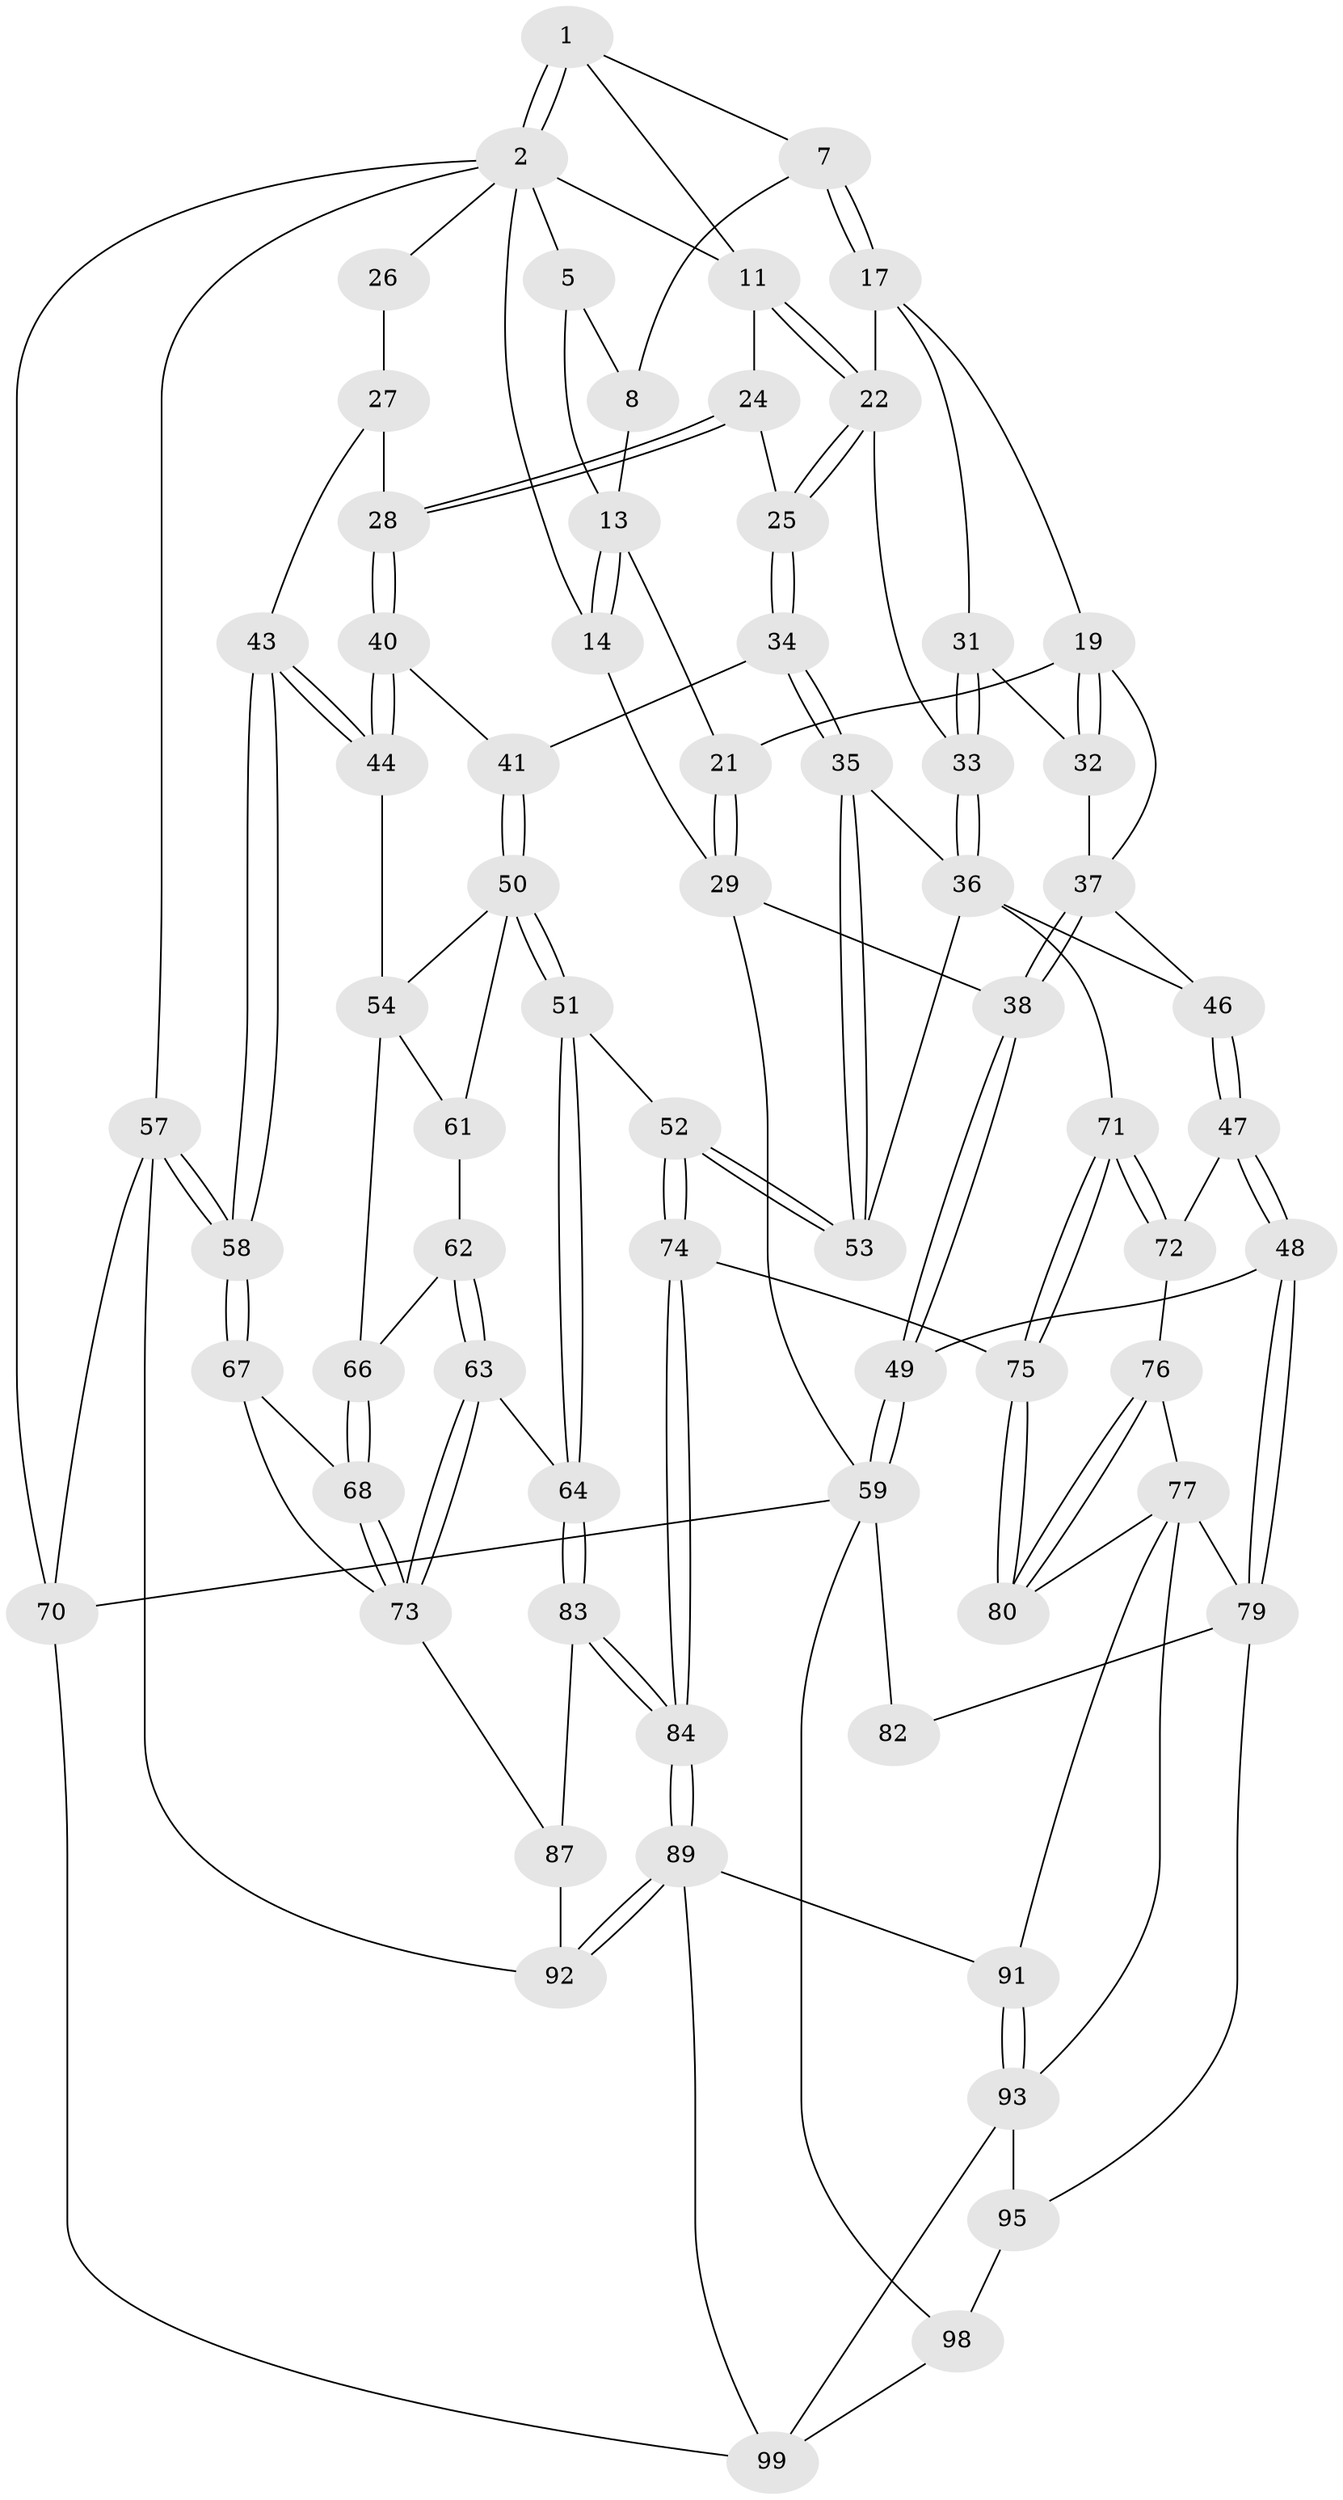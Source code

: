 // original degree distribution, {3: 0.02, 5: 0.52, 6: 0.22, 4: 0.24}
// Generated by graph-tools (version 1.1) at 2025/21/03/04/25 18:21:08]
// undirected, 70 vertices, 161 edges
graph export_dot {
graph [start="1"]
  node [color=gray90,style=filled];
  1 [pos="+0.4360979273792639+0",super="+6"];
  2 [pos="+1+0",super="+3"];
  5 [pos="+0.15864357791628914+0",super="+10"];
  7 [pos="+0.32795239381788976+0.14983046173794748"];
  8 [pos="+0.25375466657621426+0.1258350358821504",super="+9"];
  11 [pos="+0.5744915453683178+0.16023385694117487",super="+12"];
  13 [pos="+0+0.22009744728703853",super="+15"];
  14 [pos="+0+0.22614562764419993"];
  17 [pos="+0.39254789228024733+0.2626889901287366",super="+18"];
  19 [pos="+0.34430751835075923+0.29305272128628246",super="+20"];
  21 [pos="+0.21129360525823565+0.31174040843934847"];
  22 [pos="+0.5362415996592322+0.2499193633300505",super="+23"];
  24 [pos="+0.7780941927062828+0.3072675043441495"];
  25 [pos="+0.6135337323526101+0.3393115845025615"];
  26 [pos="+1+0.05869032138814805"];
  27 [pos="+0.8242871655146286+0.3514908407436763",super="+42"];
  28 [pos="+0.8145214086749741+0.3529463914406772"];
  29 [pos="+0.06268995058131457+0.4743340548291174",super="+30"];
  31 [pos="+0.3822349299203505+0.45864046757351645"];
  32 [pos="+0.31879268023104873+0.4633823060004318"];
  33 [pos="+0.45406667872463874+0.48442638275092853"];
  34 [pos="+0.6168992953596217+0.4333647944328545"];
  35 [pos="+0.5590828019008042+0.5002016049844726"];
  36 [pos="+0.46025690994278184+0.49153642208088083",super="+45"];
  37 [pos="+0.2946936205977524+0.46496631314535447",super="+39"];
  38 [pos="+0.09003811126736841+0.5009186853545282"];
  40 [pos="+0.7958718725184968+0.45604169872986283"];
  41 [pos="+0.7658742052035578+0.48263017268327246"];
  43 [pos="+1+0.5207609160697809"];
  44 [pos="+1+0.5454632997723454"];
  46 [pos="+0.30714530592063494+0.651930884017724"];
  47 [pos="+0.29727156634530977+0.6634770273807893"];
  48 [pos="+0.1746584424573818+0.6685201119052809"];
  49 [pos="+0.15033500854650986+0.6524668053159893"];
  50 [pos="+0.754527694814632+0.5666149157926634",super="+55"];
  51 [pos="+0.650061056783136+0.6707958269814502"];
  52 [pos="+0.6458204989324678+0.6702697897239565"];
  53 [pos="+0.6271440504980383+0.6565707378203529"];
  54 [pos="+0.9738355362370018+0.5789462043402004",super="+65"];
  57 [pos="+1+1"];
  58 [pos="+1+0.7133538229037729"];
  59 [pos="+0+0.782710267852067",super="+60"];
  61 [pos="+0.8338543037277778+0.6347662927864224"];
  62 [pos="+0.8259089263431448+0.6717421543103056"];
  63 [pos="+0.7618031927874995+0.7653137699894123"];
  64 [pos="+0.7405095870060495+0.7636773874574403"];
  66 [pos="+0.9003826925976001+0.6929168973390163"];
  67 [pos="+1+0.7550863034607942"];
  68 [pos="+0.8971710948926443+0.7217992527235862"];
  70 [pos="+0+1"];
  71 [pos="+0.44993882869468843+0.7516594817277306"];
  72 [pos="+0.31013236359322655+0.6853229190536018"];
  73 [pos="+0.8340149390164411+0.7931107345845769",super="+86"];
  74 [pos="+0.5433204458054807+0.8151013222900365"];
  75 [pos="+0.4611217782035218+0.789546976291262"];
  76 [pos="+0.3148405697131681+0.7177470910284925"];
  77 [pos="+0.3023718869292137+0.8026767259525305",super="+78+85"];
  79 [pos="+0.17291137305832835+0.8241976905060019",super="+81"];
  80 [pos="+0.40708494996106415+0.8378965161833136"];
  82 [pos="+0.08490603161785457+0.8738576242574194"];
  83 [pos="+0.734987263519394+0.7769052353700938"];
  84 [pos="+0.5878833210128861+0.9659957739464194"];
  87 [pos="+0.8940969526218498+0.9259402401633485",super="+88"];
  89 [pos="+0.5639256033190495+1",super="+90"];
  91 [pos="+0.36049250640298586+1"];
  92 [pos="+0.7433479910023801+1",super="+96"];
  93 [pos="+0.27626765174861745+0.9489140275029836",super="+94"];
  95 [pos="+0.10585228342336357+0.9221653083685203"];
  98 [pos="+0.09489235836230125+0.9414542516195753"];
  99 [pos="+0.19593533210050232+1",super="+100"];
  1 -- 2;
  1 -- 2;
  1 -- 11;
  1 -- 7;
  2 -- 11;
  2 -- 5;
  2 -- 70;
  2 -- 57;
  2 -- 26;
  2 -- 14;
  5 -- 13;
  5 -- 8;
  7 -- 8;
  7 -- 17;
  7 -- 17;
  8 -- 13 [weight=2];
  11 -- 22;
  11 -- 22;
  11 -- 24;
  13 -- 14;
  13 -- 14;
  13 -- 21;
  14 -- 29;
  17 -- 22;
  17 -- 19;
  17 -- 31;
  19 -- 32;
  19 -- 32;
  19 -- 21;
  19 -- 37;
  21 -- 29;
  21 -- 29;
  22 -- 25;
  22 -- 25;
  22 -- 33;
  24 -- 25;
  24 -- 28;
  24 -- 28;
  25 -- 34;
  25 -- 34;
  26 -- 27 [weight=2];
  27 -- 28;
  27 -- 43;
  28 -- 40;
  28 -- 40;
  29 -- 38;
  29 -- 59;
  31 -- 32;
  31 -- 33;
  31 -- 33;
  32 -- 37;
  33 -- 36;
  33 -- 36;
  34 -- 35;
  34 -- 35;
  34 -- 41;
  35 -- 36;
  35 -- 53;
  35 -- 53;
  36 -- 53;
  36 -- 46;
  36 -- 71;
  37 -- 38;
  37 -- 38;
  37 -- 46;
  38 -- 49;
  38 -- 49;
  40 -- 41;
  40 -- 44;
  40 -- 44;
  41 -- 50;
  41 -- 50;
  43 -- 44;
  43 -- 44;
  43 -- 58;
  43 -- 58;
  44 -- 54;
  46 -- 47;
  46 -- 47;
  47 -- 48;
  47 -- 48;
  47 -- 72;
  48 -- 49;
  48 -- 79;
  48 -- 79;
  49 -- 59;
  49 -- 59;
  50 -- 51;
  50 -- 51;
  50 -- 61;
  50 -- 54;
  51 -- 52;
  51 -- 64;
  51 -- 64;
  52 -- 53;
  52 -- 53;
  52 -- 74;
  52 -- 74;
  54 -- 66;
  54 -- 61;
  57 -- 58;
  57 -- 58;
  57 -- 70;
  57 -- 92;
  58 -- 67;
  58 -- 67;
  59 -- 82 [weight=2];
  59 -- 98;
  59 -- 70;
  61 -- 62;
  62 -- 63;
  62 -- 63;
  62 -- 66;
  63 -- 64;
  63 -- 73;
  63 -- 73;
  64 -- 83;
  64 -- 83;
  66 -- 68;
  66 -- 68;
  67 -- 68;
  67 -- 73;
  68 -- 73;
  68 -- 73;
  70 -- 99;
  71 -- 72;
  71 -- 72;
  71 -- 75;
  71 -- 75;
  72 -- 76;
  73 -- 87;
  74 -- 75;
  74 -- 84;
  74 -- 84;
  75 -- 80;
  75 -- 80;
  76 -- 77;
  76 -- 80;
  76 -- 80;
  77 -- 93;
  77 -- 79;
  77 -- 80;
  77 -- 91;
  79 -- 82;
  79 -- 95;
  83 -- 84;
  83 -- 84;
  83 -- 87;
  84 -- 89;
  84 -- 89;
  87 -- 92 [weight=2];
  89 -- 92;
  89 -- 92;
  89 -- 91;
  89 -- 99;
  91 -- 93;
  91 -- 93;
  93 -- 99;
  93 -- 95;
  95 -- 98;
  98 -- 99;
}

